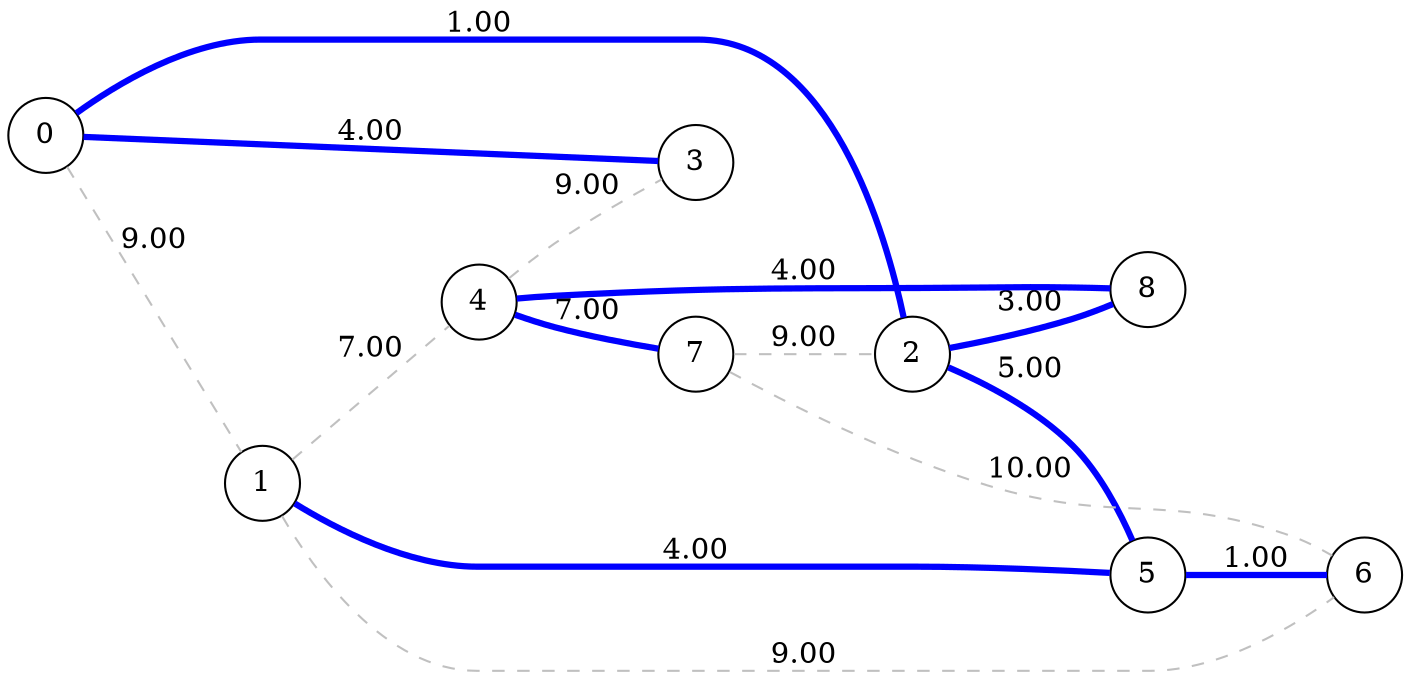 graph G {
  layout=dot;
  overlap=false;
  splines=true;
  rankdir=LR;
  0 [shape=circle];
  1 [shape=circle];
  2 [shape=circle];
  3 [shape=circle];
  4 [shape=circle];
  5 [shape=circle];
  6 [shape=circle];
  7 [shape=circle];
  8 [shape=circle];
  0 -- 1 [label="9.00", color=gray, style=dashed];
  0 -- 2 [label="1.00", penwidth=3, color=blue];
  0 -- 3 [label="4.00", penwidth=3, color=blue];
  1 -- 4 [label="7.00", color=gray, style=dashed];
  1 -- 5 [label="4.00", penwidth=3, color=blue];
  1 -- 6 [label="9.00", color=gray, style=dashed];
  4 -- 7 [label="7.00", penwidth=3, color=blue];
  4 -- 8 [label="4.00", penwidth=3, color=blue];
  4 -- 3 [label="9.00", color=gray, style=dashed];
  7 -- 2 [label="9.00", color=gray, style=dashed];
  7 -- 6 [label="10.00", color=gray, style=dashed];
  2 -- 5 [label="5.00", penwidth=3, color=blue];
  2 -- 8 [label="3.00", penwidth=3, color=blue];
  5 -- 6 [label="1.00", penwidth=3, color=blue];
}
